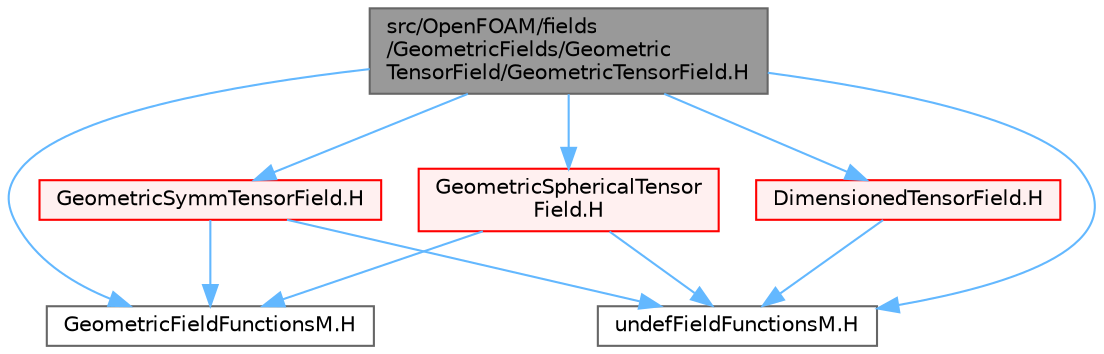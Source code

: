 digraph "src/OpenFOAM/fields/GeometricFields/GeometricTensorField/GeometricTensorField.H"
{
 // LATEX_PDF_SIZE
  bgcolor="transparent";
  edge [fontname=Helvetica,fontsize=10,labelfontname=Helvetica,labelfontsize=10];
  node [fontname=Helvetica,fontsize=10,shape=box,height=0.2,width=0.4];
  Node1 [id="Node000001",label="src/OpenFOAM/fields\l/GeometricFields/Geometric\lTensorField/GeometricTensorField.H",height=0.2,width=0.4,color="gray40", fillcolor="grey60", style="filled", fontcolor="black",tooltip="Tensor specific part of the implementation of GeometricField."];
  Node1 -> Node2 [id="edge1_Node000001_Node000002",color="steelblue1",style="solid",tooltip=" "];
  Node2 [id="Node000002",label="GeometricSphericalTensor\lField.H",height=0.2,width=0.4,color="red", fillcolor="#FFF0F0", style="filled",URL="$GeometricSphericalTensorField_8H.html",tooltip="SphericalTensor specific part of the implementation of GeometricField."];
  Node2 -> Node250 [id="edge2_Node000002_Node000250",color="steelblue1",style="solid",tooltip=" "];
  Node250 [id="Node000250",label="GeometricFieldFunctionsM.H",height=0.2,width=0.4,color="grey40", fillcolor="white", style="filled",URL="$GeometricFieldFunctionsM_8H.html",tooltip=" "];
  Node2 -> Node177 [id="edge3_Node000002_Node000177",color="steelblue1",style="solid",tooltip=" "];
  Node177 [id="Node000177",label="undefFieldFunctionsM.H",height=0.2,width=0.4,color="grey40", fillcolor="white", style="filled",URL="$undefFieldFunctionsM_8H.html",tooltip=" "];
  Node1 -> Node251 [id="edge4_Node000001_Node000251",color="steelblue1",style="solid",tooltip=" "];
  Node251 [id="Node000251",label="GeometricSymmTensorField.H",height=0.2,width=0.4,color="red", fillcolor="#FFF0F0", style="filled",URL="$GeometricSymmTensorField_8H.html",tooltip="SymmTensor specific part of the implementation of GeometricField."];
  Node251 -> Node250 [id="edge5_Node000251_Node000250",color="steelblue1",style="solid",tooltip=" "];
  Node251 -> Node177 [id="edge6_Node000251_Node000177",color="steelblue1",style="solid",tooltip=" "];
  Node1 -> Node253 [id="edge7_Node000001_Node000253",color="steelblue1",style="solid",tooltip=" "];
  Node253 [id="Node000253",label="DimensionedTensorField.H",height=0.2,width=0.4,color="red", fillcolor="#FFF0F0", style="filled",URL="$DimensionedTensorField_8H.html",tooltip="Tensor specific part of the implementation of DimensionedField."];
  Node253 -> Node177 [id="edge8_Node000253_Node000177",color="steelblue1",style="solid",tooltip=" "];
  Node1 -> Node250 [id="edge9_Node000001_Node000250",color="steelblue1",style="solid",tooltip=" "];
  Node1 -> Node177 [id="edge10_Node000001_Node000177",color="steelblue1",style="solid",tooltip=" "];
}
